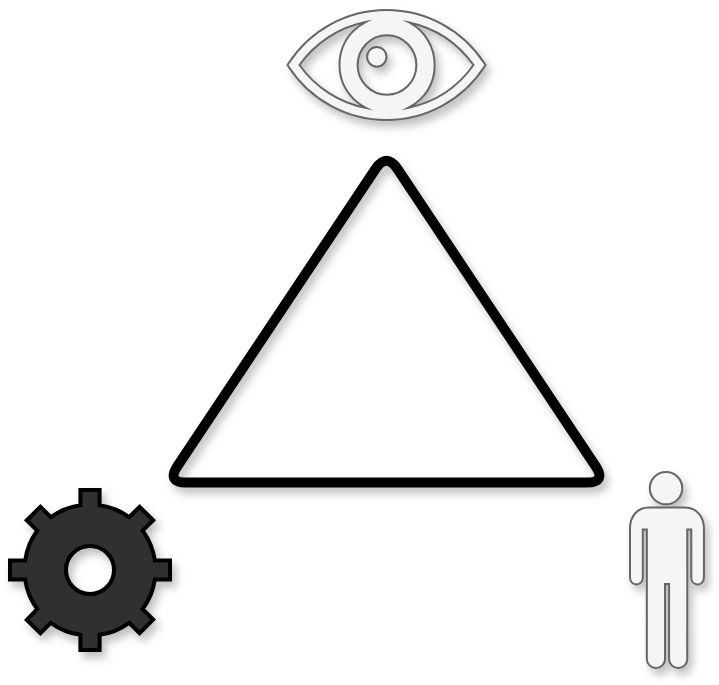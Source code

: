 <mxfile version="23.1.5" type="device">
  <diagram name="Seite-1" id="u033GudYwzb71l5_lUcz">
    <mxGraphModel dx="2048" dy="1186" grid="1" gridSize="10" guides="1" tooltips="1" connect="1" arrows="1" fold="1" page="1" pageScale="1" pageWidth="827" pageHeight="1169" math="0" shadow="0">
      <root>
        <mxCell id="0" />
        <mxCell id="1" parent="0" />
        <mxCell id="Z4t8C4Pyn-PD_jnh9F0c-1" value="" style="shape=mxgraph.signs.healthcare.eye;html=1;pointerEvents=1;fillColor=#f5f5f5;strokeColor=#666666;verticalLabelPosition=bottom;verticalAlign=top;align=center;sketch=0;fontColor=#333333;shadow=1;" vertex="1" parent="1">
          <mxGeometry x="298.75" y="390" width="99" height="55" as="geometry" />
        </mxCell>
        <mxCell id="Z4t8C4Pyn-PD_jnh9F0c-3" value="" style="html=1;verticalLabelPosition=bottom;align=center;labelBackgroundColor=#ffffff;verticalAlign=top;strokeWidth=2;shadow=1;dashed=0;shape=mxgraph.ios7.icons.settings;fillColor=#303030;" vertex="1" parent="1">
          <mxGeometry x="160" y="630" width="80" height="80" as="geometry" />
        </mxCell>
        <mxCell id="Z4t8C4Pyn-PD_jnh9F0c-4" value="" style="shape=mxgraph.signs.people.man_1;html=1;pointerEvents=1;fillColor=#f5f5f5;strokeColor=#666666;verticalLabelPosition=bottom;verticalAlign=top;align=center;sketch=0;fontColor=#333333;shadow=1;" vertex="1" parent="1">
          <mxGeometry x="470" y="621" width="37" height="98" as="geometry" />
        </mxCell>
        <mxCell id="Z4t8C4Pyn-PD_jnh9F0c-5" value="" style="triangle;whiteSpace=wrap;html=1;rotation=-90;shadow=1;fillColor=none;strokeWidth=5;rounded=1;" vertex="1" parent="1">
          <mxGeometry x="265.75" y="433.75" width="165" height="220" as="geometry" />
        </mxCell>
      </root>
    </mxGraphModel>
  </diagram>
</mxfile>
